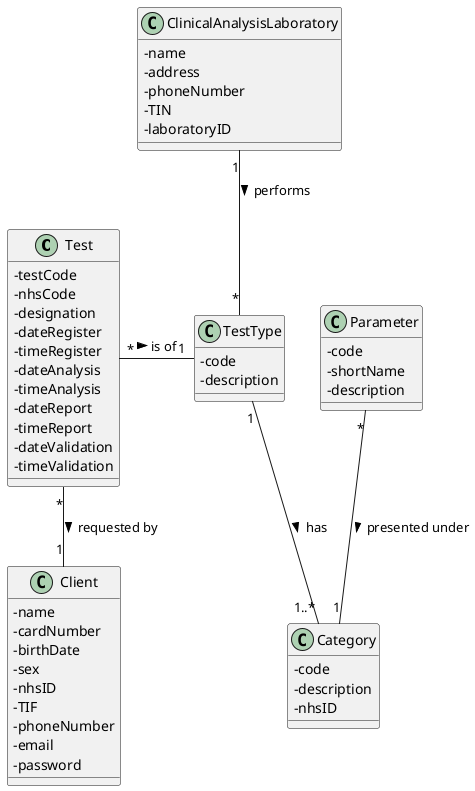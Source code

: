 @startuml

skinparam classAttributeIconSize 0

class Test {
-testCode
-nhsCode
-designation
-dateRegister
-timeRegister
-dateAnalysis
-timeAnalysis
-dateReport
-timeReport
-dateValidation
-timeValidation
}

class ClinicalAnalysisLaboratory {
-name
-address
-phoneNumber
-TIN
-laboratoryID
}

class Client {
-name
-cardNumber
-birthDate
-sex
-nhsID
-TIF
-phoneNumber
-email
-password
}

class TestType {
-code
-description
}

class Category {
-code
-description
-nhsID
}

class Parameter {
-code
-shortName
-description
}

Test "*"--"1" Client : requested by >
Test "*"-right-"1" "TestType" : is of >
Parameter "*"--"1" Category : presented under >
ClinicalAnalysisLaboratory "1"--"*" TestType : performs >
TestType "1"--"1..*" Category : has >



@enduml